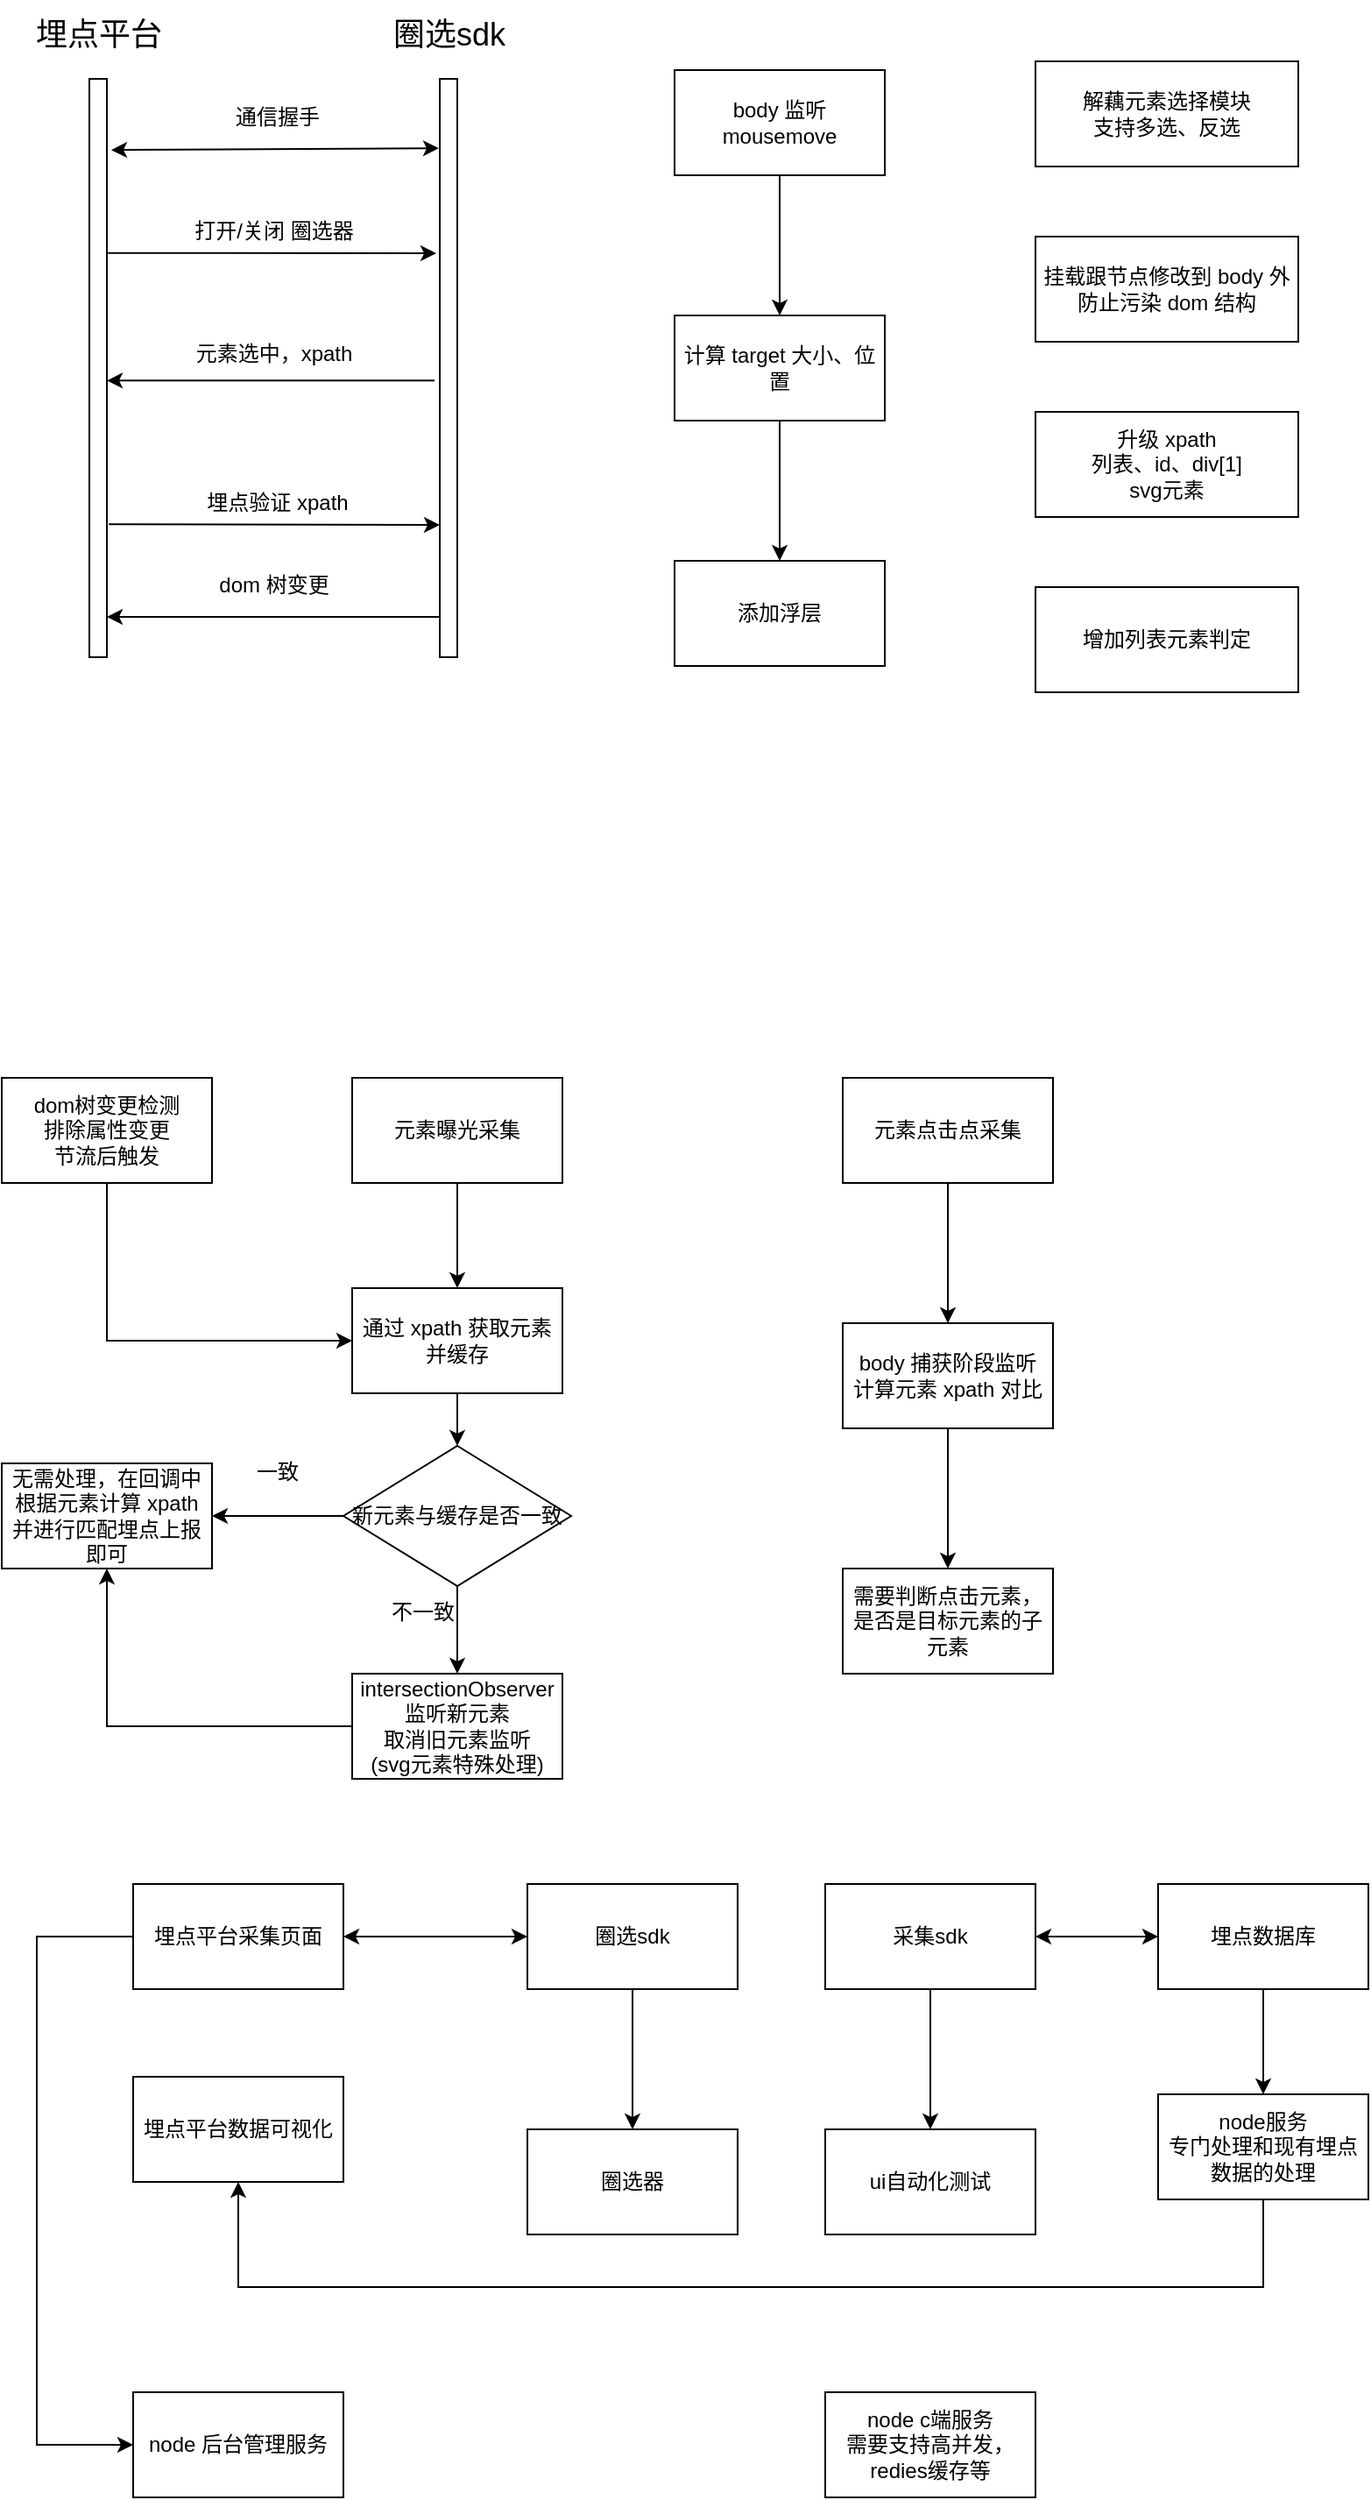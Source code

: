 <mxfile version="20.2.8" type="github">
  <diagram id="s8NYqJLzQeODFpnqqtf_" name="第 1 页">
    <mxGraphModel dx="946" dy="526" grid="1" gridSize="10" guides="1" tooltips="1" connect="1" arrows="1" fold="1" page="1" pageScale="1" pageWidth="827" pageHeight="1169" math="0" shadow="0">
      <root>
        <mxCell id="0" />
        <mxCell id="1" parent="0" />
        <mxCell id="AP1hK9MuxTNP_AilY-IY-1" value="" style="html=1;points=[];perimeter=orthogonalPerimeter;" parent="1" vertex="1">
          <mxGeometry x="80" y="120" width="10" height="330" as="geometry" />
        </mxCell>
        <mxCell id="AP1hK9MuxTNP_AilY-IY-2" value="" style="html=1;points=[];perimeter=orthogonalPerimeter;" parent="1" vertex="1">
          <mxGeometry x="280" y="120" width="10" height="330" as="geometry" />
        </mxCell>
        <mxCell id="eg9R9L4fMUv5J7RdRfmF-1" value="埋点平台" style="text;html=1;align=center;verticalAlign=middle;resizable=0;points=[];autosize=1;strokeColor=none;fillColor=none;fontSize=18;" parent="1" vertex="1">
          <mxGeometry x="35" y="75" width="100" height="40" as="geometry" />
        </mxCell>
        <mxCell id="eg9R9L4fMUv5J7RdRfmF-2" value="圈选sdk" style="text;html=1;align=center;verticalAlign=middle;resizable=0;points=[];autosize=1;strokeColor=none;fillColor=none;fontSize=18;" parent="1" vertex="1">
          <mxGeometry x="240" y="75" width="90" height="40" as="geometry" />
        </mxCell>
        <mxCell id="eg9R9L4fMUv5J7RdRfmF-3" value="" style="endArrow=classic;html=1;rounded=0;fontSize=18;exitX=1.067;exitY=0.301;exitDx=0;exitDy=0;exitPerimeter=0;entryX=-0.2;entryY=0.135;entryDx=0;entryDy=0;entryPerimeter=0;" parent="1" source="AP1hK9MuxTNP_AilY-IY-1" edge="1">
          <mxGeometry width="50" height="50" relative="1" as="geometry">
            <mxPoint x="92" y="218.89" as="sourcePoint" />
            <mxPoint x="278" y="219.55" as="targetPoint" />
          </mxGeometry>
        </mxCell>
        <mxCell id="eg9R9L4fMUv5J7RdRfmF-5" value="&lt;span style=&quot;font-size: 12px;&quot;&gt;打开/关闭 圈选器&lt;/span&gt;" style="text;html=1;align=center;verticalAlign=middle;resizable=0;points=[];autosize=1;strokeColor=none;fillColor=none;fontSize=18;" parent="1" vertex="1">
          <mxGeometry x="130" y="185" width="110" height="40" as="geometry" />
        </mxCell>
        <mxCell id="eg9R9L4fMUv5J7RdRfmF-6" value="" style="endArrow=classic;html=1;rounded=0;fontSize=12;entryX=1;entryY=0.355;entryDx=0;entryDy=0;entryPerimeter=0;exitX=-0.3;exitY=0.355;exitDx=0;exitDy=0;exitPerimeter=0;" parent="1" edge="1">
          <mxGeometry width="50" height="50" relative="1" as="geometry">
            <mxPoint x="277" y="292.15" as="sourcePoint" />
            <mxPoint x="90" y="292.15" as="targetPoint" />
          </mxGeometry>
        </mxCell>
        <mxCell id="eg9R9L4fMUv5J7RdRfmF-8" value="&lt;span style=&quot;font-size: 12px;&quot;&gt;元素选中，xpath&lt;/span&gt;" style="text;html=1;align=center;verticalAlign=middle;resizable=0;points=[];autosize=1;strokeColor=none;fillColor=none;fontSize=18;" parent="1" vertex="1">
          <mxGeometry x="130" y="255" width="110" height="40" as="geometry" />
        </mxCell>
        <mxCell id="eg9R9L4fMUv5J7RdRfmF-9" value="" style="endArrow=classic;html=1;rounded=0;fontSize=12;entryX=1.041;entryY=0.818;entryDx=0;entryDy=0;entryPerimeter=0;" parent="1" edge="1">
          <mxGeometry width="50" height="50" relative="1" as="geometry">
            <mxPoint x="280" y="427" as="sourcePoint" />
            <mxPoint x="90.41" y="426.94" as="targetPoint" />
            <Array as="points">
              <mxPoint x="90" y="427" />
            </Array>
          </mxGeometry>
        </mxCell>
        <mxCell id="eg9R9L4fMUv5J7RdRfmF-10" value="&lt;span style=&quot;font-size: 12px;&quot;&gt;dom 树变更&lt;/span&gt;" style="text;html=1;align=center;verticalAlign=middle;resizable=0;points=[];autosize=1;strokeColor=none;fillColor=none;fontSize=18;" parent="1" vertex="1">
          <mxGeometry x="140" y="387" width="90" height="40" as="geometry" />
        </mxCell>
        <mxCell id="eg9R9L4fMUv5J7RdRfmF-11" value="" style="endArrow=classic;html=1;rounded=0;fontSize=18;exitX=1.11;exitY=0.77;exitDx=0;exitDy=0;exitPerimeter=0;entryX=-0.2;entryY=0.135;entryDx=0;entryDy=0;entryPerimeter=0;" parent="1" source="AP1hK9MuxTNP_AilY-IY-1" edge="1">
          <mxGeometry width="50" height="50" relative="1" as="geometry">
            <mxPoint x="94" y="373.89" as="sourcePoint" />
            <mxPoint x="280.0" y="374.55" as="targetPoint" />
          </mxGeometry>
        </mxCell>
        <mxCell id="eg9R9L4fMUv5J7RdRfmF-12" value="&lt;span style=&quot;font-size: 12px;&quot;&gt;埋点验证 xpath&lt;/span&gt;" style="text;html=1;align=center;verticalAlign=middle;resizable=0;points=[];autosize=1;strokeColor=none;fillColor=none;fontSize=18;" parent="1" vertex="1">
          <mxGeometry x="137" y="340" width="100" height="40" as="geometry" />
        </mxCell>
        <mxCell id="eg9R9L4fMUv5J7RdRfmF-13" value="" style="endArrow=classic;startArrow=classic;html=1;rounded=0;fontSize=12;exitX=1.25;exitY=0.123;exitDx=0;exitDy=0;exitPerimeter=0;entryX=-0.05;entryY=0.12;entryDx=0;entryDy=0;entryPerimeter=0;" parent="1" source="AP1hK9MuxTNP_AilY-IY-1" target="AP1hK9MuxTNP_AilY-IY-2" edge="1">
          <mxGeometry width="50" height="50" relative="1" as="geometry">
            <mxPoint x="400" y="320" as="sourcePoint" />
            <mxPoint x="450" y="270" as="targetPoint" />
          </mxGeometry>
        </mxCell>
        <mxCell id="eg9R9L4fMUv5J7RdRfmF-14" value="&lt;span style=&quot;font-size: 12px;&quot;&gt;通信握手&lt;/span&gt;" style="text;html=1;align=center;verticalAlign=middle;resizable=0;points=[];autosize=1;strokeColor=none;fillColor=none;fontSize=18;" parent="1" vertex="1">
          <mxGeometry x="152" y="120" width="70" height="40" as="geometry" />
        </mxCell>
        <mxCell id="eg9R9L4fMUv5J7RdRfmF-15" value="解藕元素选择模块&lt;br&gt;支持多选、反选" style="rounded=0;whiteSpace=wrap;html=1;fontSize=12;" parent="1" vertex="1">
          <mxGeometry x="620" y="110" width="150" height="60" as="geometry" />
        </mxCell>
        <mxCell id="eg9R9L4fMUv5J7RdRfmF-16" value="挂载跟节点修改到 body 外&lt;br&gt;防止污染 dom 结构" style="rounded=0;whiteSpace=wrap;html=1;fontSize=12;" parent="1" vertex="1">
          <mxGeometry x="620" y="210" width="150" height="60" as="geometry" />
        </mxCell>
        <mxCell id="eg9R9L4fMUv5J7RdRfmF-17" value="升级 xpath&lt;br&gt;列表、id、div[1]&lt;br&gt;svg元素" style="rounded=0;whiteSpace=wrap;html=1;fontSize=12;" parent="1" vertex="1">
          <mxGeometry x="620" y="310" width="150" height="60" as="geometry" />
        </mxCell>
        <mxCell id="eg9R9L4fMUv5J7RdRfmF-21" value="" style="edgeStyle=orthogonalEdgeStyle;rounded=0;orthogonalLoop=1;jettySize=auto;html=1;fontSize=12;" parent="1" source="eg9R9L4fMUv5J7RdRfmF-19" target="eg9R9L4fMUv5J7RdRfmF-20" edge="1">
          <mxGeometry relative="1" as="geometry" />
        </mxCell>
        <mxCell id="eg9R9L4fMUv5J7RdRfmF-19" value="body 监听 mousemove" style="rounded=0;whiteSpace=wrap;html=1;fontSize=12;" parent="1" vertex="1">
          <mxGeometry x="414" y="115" width="120" height="60" as="geometry" />
        </mxCell>
        <mxCell id="WQ2MlSCACtrah5VNE3MD-2" value="" style="edgeStyle=orthogonalEdgeStyle;rounded=0;orthogonalLoop=1;jettySize=auto;html=1;fontSize=12;" edge="1" parent="1" source="eg9R9L4fMUv5J7RdRfmF-20" target="WQ2MlSCACtrah5VNE3MD-1">
          <mxGeometry relative="1" as="geometry" />
        </mxCell>
        <mxCell id="eg9R9L4fMUv5J7RdRfmF-20" value="计算 target 大小、位置" style="whiteSpace=wrap;html=1;rounded=0;" parent="1" vertex="1">
          <mxGeometry x="414" y="255" width="120" height="60" as="geometry" />
        </mxCell>
        <mxCell id="WQ2MlSCACtrah5VNE3MD-1" value="添加浮层" style="whiteSpace=wrap;html=1;rounded=0;" vertex="1" parent="1">
          <mxGeometry x="414" y="395" width="120" height="60" as="geometry" />
        </mxCell>
        <mxCell id="WQ2MlSCACtrah5VNE3MD-3" value="增加列表元素判定" style="rounded=0;whiteSpace=wrap;html=1;fontSize=12;" vertex="1" parent="1">
          <mxGeometry x="620" y="410" width="150" height="60" as="geometry" />
        </mxCell>
        <mxCell id="WQ2MlSCACtrah5VNE3MD-22" value="" style="edgeStyle=orthogonalEdgeStyle;rounded=0;orthogonalLoop=1;jettySize=auto;html=1;fontSize=12;" edge="1" parent="1" source="WQ2MlSCACtrah5VNE3MD-4" target="WQ2MlSCACtrah5VNE3MD-21">
          <mxGeometry relative="1" as="geometry" />
        </mxCell>
        <mxCell id="WQ2MlSCACtrah5VNE3MD-4" value="元素曝光采集" style="rounded=0;whiteSpace=wrap;html=1;fontSize=12;" vertex="1" parent="1">
          <mxGeometry x="230" y="690" width="120" height="60" as="geometry" />
        </mxCell>
        <mxCell id="WQ2MlSCACtrah5VNE3MD-36" value="" style="edgeStyle=orthogonalEdgeStyle;rounded=0;orthogonalLoop=1;jettySize=auto;html=1;fontSize=12;" edge="1" parent="1" source="WQ2MlSCACtrah5VNE3MD-5" target="WQ2MlSCACtrah5VNE3MD-35">
          <mxGeometry relative="1" as="geometry" />
        </mxCell>
        <mxCell id="WQ2MlSCACtrah5VNE3MD-5" value="元素点击点采集" style="rounded=0;whiteSpace=wrap;html=1;fontSize=12;" vertex="1" parent="1">
          <mxGeometry x="510" y="690" width="120" height="60" as="geometry" />
        </mxCell>
        <mxCell id="WQ2MlSCACtrah5VNE3MD-34" style="edgeStyle=orthogonalEdgeStyle;rounded=0;orthogonalLoop=1;jettySize=auto;html=1;exitX=0;exitY=0.5;exitDx=0;exitDy=0;fontSize=12;" edge="1" parent="1" source="WQ2MlSCACtrah5VNE3MD-6" target="WQ2MlSCACtrah5VNE3MD-8">
          <mxGeometry relative="1" as="geometry" />
        </mxCell>
        <mxCell id="WQ2MlSCACtrah5VNE3MD-6" value="intersectionObserver&lt;br&gt;监听新元素&lt;br&gt;取消旧元素监听&lt;br&gt;(svg元素特殊处理)" style="whiteSpace=wrap;html=1;rounded=0;" vertex="1" parent="1">
          <mxGeometry x="230" y="1030" width="120" height="60" as="geometry" />
        </mxCell>
        <mxCell id="WQ2MlSCACtrah5VNE3MD-8" value="无需处理，在回调中根据元素计算 xpath 并进行匹配埋点上报即可" style="whiteSpace=wrap;html=1;rounded=0;" vertex="1" parent="1">
          <mxGeometry x="30" y="910" width="120" height="60" as="geometry" />
        </mxCell>
        <mxCell id="WQ2MlSCACtrah5VNE3MD-28" style="edgeStyle=orthogonalEdgeStyle;rounded=0;orthogonalLoop=1;jettySize=auto;html=1;exitX=0.5;exitY=1;exitDx=0;exitDy=0;entryX=0;entryY=0.5;entryDx=0;entryDy=0;fontSize=12;" edge="1" parent="1" source="WQ2MlSCACtrah5VNE3MD-13" target="WQ2MlSCACtrah5VNE3MD-21">
          <mxGeometry relative="1" as="geometry" />
        </mxCell>
        <mxCell id="WQ2MlSCACtrah5VNE3MD-13" value="dom树变更检测&lt;br&gt;排除属性变更&lt;br&gt;节流后触发" style="whiteSpace=wrap;html=1;rounded=0;" vertex="1" parent="1">
          <mxGeometry x="30" y="690" width="120" height="60" as="geometry" />
        </mxCell>
        <mxCell id="WQ2MlSCACtrah5VNE3MD-26" value="" style="edgeStyle=orthogonalEdgeStyle;rounded=0;orthogonalLoop=1;jettySize=auto;html=1;fontSize=12;" edge="1" parent="1" source="WQ2MlSCACtrah5VNE3MD-21" target="WQ2MlSCACtrah5VNE3MD-25">
          <mxGeometry relative="1" as="geometry" />
        </mxCell>
        <mxCell id="WQ2MlSCACtrah5VNE3MD-21" value="通过 xpath 获取元素并缓存" style="whiteSpace=wrap;html=1;rounded=0;" vertex="1" parent="1">
          <mxGeometry x="230" y="810" width="120" height="60" as="geometry" />
        </mxCell>
        <mxCell id="WQ2MlSCACtrah5VNE3MD-29" value="" style="edgeStyle=orthogonalEdgeStyle;rounded=0;orthogonalLoop=1;jettySize=auto;html=1;fontSize=12;" edge="1" parent="1" source="WQ2MlSCACtrah5VNE3MD-25" target="WQ2MlSCACtrah5VNE3MD-6">
          <mxGeometry relative="1" as="geometry" />
        </mxCell>
        <mxCell id="WQ2MlSCACtrah5VNE3MD-32" style="edgeStyle=orthogonalEdgeStyle;rounded=0;orthogonalLoop=1;jettySize=auto;html=1;exitX=0;exitY=0.5;exitDx=0;exitDy=0;fontSize=12;entryX=1;entryY=0.5;entryDx=0;entryDy=0;" edge="1" parent="1" source="WQ2MlSCACtrah5VNE3MD-25" target="WQ2MlSCACtrah5VNE3MD-8">
          <mxGeometry relative="1" as="geometry">
            <mxPoint x="150" y="930" as="targetPoint" />
          </mxGeometry>
        </mxCell>
        <mxCell id="WQ2MlSCACtrah5VNE3MD-25" value="新元素与缓存是否一致" style="rhombus;whiteSpace=wrap;html=1;rounded=0;" vertex="1" parent="1">
          <mxGeometry x="225" y="900" width="130" height="80" as="geometry" />
        </mxCell>
        <mxCell id="WQ2MlSCACtrah5VNE3MD-31" value="不一致" style="text;html=1;align=center;verticalAlign=middle;resizable=0;points=[];autosize=1;strokeColor=none;fillColor=none;fontSize=12;" vertex="1" parent="1">
          <mxGeometry x="240" y="980" width="60" height="30" as="geometry" />
        </mxCell>
        <mxCell id="WQ2MlSCACtrah5VNE3MD-33" value="一致" style="text;html=1;align=center;verticalAlign=middle;resizable=0;points=[];autosize=1;strokeColor=none;fillColor=none;fontSize=12;" vertex="1" parent="1">
          <mxGeometry x="162" y="900" width="50" height="30" as="geometry" />
        </mxCell>
        <mxCell id="WQ2MlSCACtrah5VNE3MD-38" value="" style="edgeStyle=orthogonalEdgeStyle;rounded=0;orthogonalLoop=1;jettySize=auto;html=1;fontSize=12;" edge="1" parent="1" source="WQ2MlSCACtrah5VNE3MD-35" target="WQ2MlSCACtrah5VNE3MD-37">
          <mxGeometry relative="1" as="geometry" />
        </mxCell>
        <mxCell id="WQ2MlSCACtrah5VNE3MD-35" value="body 捕获阶段监听&lt;br&gt;计算元素 xpath 对比" style="whiteSpace=wrap;html=1;rounded=0;" vertex="1" parent="1">
          <mxGeometry x="510" y="830" width="120" height="60" as="geometry" />
        </mxCell>
        <mxCell id="WQ2MlSCACtrah5VNE3MD-37" value="需要判断点击元素，是否是目标元素的子元素" style="whiteSpace=wrap;html=1;rounded=0;" vertex="1" parent="1">
          <mxGeometry x="510" y="970" width="120" height="60" as="geometry" />
        </mxCell>
        <mxCell id="ew40sH9bl0qWfCfkTv_5-1" value="埋点平台采集页面" style="rounded=0;whiteSpace=wrap;html=1;" vertex="1" parent="1">
          <mxGeometry x="105" y="1150" width="120" height="60" as="geometry" />
        </mxCell>
        <mxCell id="ew40sH9bl0qWfCfkTv_5-5" value="" style="edgeStyle=orthogonalEdgeStyle;rounded=0;orthogonalLoop=1;jettySize=auto;html=1;" edge="1" parent="1" source="ew40sH9bl0qWfCfkTv_5-2" target="ew40sH9bl0qWfCfkTv_5-4">
          <mxGeometry relative="1" as="geometry" />
        </mxCell>
        <mxCell id="ew40sH9bl0qWfCfkTv_5-2" value="圈选sdk" style="rounded=0;whiteSpace=wrap;html=1;" vertex="1" parent="1">
          <mxGeometry x="330" y="1150" width="120" height="60" as="geometry" />
        </mxCell>
        <mxCell id="ew40sH9bl0qWfCfkTv_5-3" value="" style="endArrow=classic;startArrow=classic;html=1;rounded=0;exitX=1;exitY=0.5;exitDx=0;exitDy=0;entryX=0;entryY=0.5;entryDx=0;entryDy=0;" edge="1" parent="1" source="ew40sH9bl0qWfCfkTv_5-1" target="ew40sH9bl0qWfCfkTv_5-2">
          <mxGeometry width="50" height="50" relative="1" as="geometry">
            <mxPoint x="390" y="1210" as="sourcePoint" />
            <mxPoint x="440" y="1160" as="targetPoint" />
          </mxGeometry>
        </mxCell>
        <mxCell id="ew40sH9bl0qWfCfkTv_5-4" value="圈选器" style="whiteSpace=wrap;html=1;rounded=0;" vertex="1" parent="1">
          <mxGeometry x="330" y="1290" width="120" height="60" as="geometry" />
        </mxCell>
        <mxCell id="ew40sH9bl0qWfCfkTv_5-14" value="" style="edgeStyle=orthogonalEdgeStyle;rounded=0;orthogonalLoop=1;jettySize=auto;html=1;" edge="1" parent="1" source="ew40sH9bl0qWfCfkTv_5-8" target="ew40sH9bl0qWfCfkTv_5-13">
          <mxGeometry relative="1" as="geometry" />
        </mxCell>
        <mxCell id="ew40sH9bl0qWfCfkTv_5-8" value="采集sdk" style="rounded=0;whiteSpace=wrap;html=1;" vertex="1" parent="1">
          <mxGeometry x="500" y="1150" width="120" height="60" as="geometry" />
        </mxCell>
        <mxCell id="ew40sH9bl0qWfCfkTv_5-18" style="edgeStyle=orthogonalEdgeStyle;rounded=0;orthogonalLoop=1;jettySize=auto;html=1;exitX=0.5;exitY=1;exitDx=0;exitDy=0;entryX=0.5;entryY=0;entryDx=0;entryDy=0;" edge="1" parent="1" source="ew40sH9bl0qWfCfkTv_5-9" target="ew40sH9bl0qWfCfkTv_5-17">
          <mxGeometry relative="1" as="geometry" />
        </mxCell>
        <mxCell id="ew40sH9bl0qWfCfkTv_5-9" value="埋点数据库" style="rounded=0;whiteSpace=wrap;html=1;" vertex="1" parent="1">
          <mxGeometry x="690" y="1150" width="120" height="60" as="geometry" />
        </mxCell>
        <mxCell id="ew40sH9bl0qWfCfkTv_5-10" value="埋点平台数据可视化" style="rounded=0;whiteSpace=wrap;html=1;" vertex="1" parent="1">
          <mxGeometry x="105" y="1260" width="120" height="60" as="geometry" />
        </mxCell>
        <mxCell id="ew40sH9bl0qWfCfkTv_5-11" value="" style="endArrow=classic;startArrow=classic;html=1;rounded=0;exitX=1;exitY=0.5;exitDx=0;exitDy=0;entryX=0;entryY=0.5;entryDx=0;entryDy=0;" edge="1" parent="1" source="ew40sH9bl0qWfCfkTv_5-8" target="ew40sH9bl0qWfCfkTv_5-9">
          <mxGeometry width="50" height="50" relative="1" as="geometry">
            <mxPoint x="620" y="1230" as="sourcePoint" />
            <mxPoint x="670" y="1180" as="targetPoint" />
          </mxGeometry>
        </mxCell>
        <mxCell id="ew40sH9bl0qWfCfkTv_5-13" value="ui自动化测试" style="whiteSpace=wrap;html=1;rounded=0;" vertex="1" parent="1">
          <mxGeometry x="500" y="1290" width="120" height="60" as="geometry" />
        </mxCell>
        <mxCell id="ew40sH9bl0qWfCfkTv_5-16" value="" style="edgeStyle=elbowEdgeStyle;elbow=vertical;endArrow=classic;html=1;rounded=0;entryX=0.5;entryY=1;entryDx=0;entryDy=0;" edge="1" parent="1" target="ew40sH9bl0qWfCfkTv_5-10">
          <mxGeometry width="50" height="50" relative="1" as="geometry">
            <mxPoint x="750" y="1310" as="sourcePoint" />
            <mxPoint x="530" y="1230" as="targetPoint" />
            <Array as="points">
              <mxPoint x="470" y="1380" />
            </Array>
          </mxGeometry>
        </mxCell>
        <mxCell id="ew40sH9bl0qWfCfkTv_5-17" value="node服务&lt;br&gt;专门处理和现有埋点数据的处理" style="rounded=0;whiteSpace=wrap;html=1;" vertex="1" parent="1">
          <mxGeometry x="690" y="1270" width="120" height="60" as="geometry" />
        </mxCell>
        <mxCell id="ew40sH9bl0qWfCfkTv_5-19" value="node 后台管理服务" style="rounded=0;whiteSpace=wrap;html=1;" vertex="1" parent="1">
          <mxGeometry x="105" y="1440" width="120" height="60" as="geometry" />
        </mxCell>
        <mxCell id="ew40sH9bl0qWfCfkTv_5-20" value="" style="edgeStyle=elbowEdgeStyle;elbow=vertical;endArrow=classic;html=1;rounded=0;exitX=0;exitY=0.5;exitDx=0;exitDy=0;entryX=0;entryY=0.5;entryDx=0;entryDy=0;" edge="1" parent="1" source="ew40sH9bl0qWfCfkTv_5-1" target="ew40sH9bl0qWfCfkTv_5-19">
          <mxGeometry width="50" height="50" relative="1" as="geometry">
            <mxPoint x="360" y="1310" as="sourcePoint" />
            <mxPoint x="410" y="1260" as="targetPoint" />
            <Array as="points">
              <mxPoint x="50" y="1330" />
            </Array>
          </mxGeometry>
        </mxCell>
        <mxCell id="ew40sH9bl0qWfCfkTv_5-21" value="node c端服务&lt;br&gt;需要支持高并发，redies缓存等" style="rounded=0;whiteSpace=wrap;html=1;" vertex="1" parent="1">
          <mxGeometry x="500" y="1440" width="120" height="60" as="geometry" />
        </mxCell>
      </root>
    </mxGraphModel>
  </diagram>
</mxfile>
